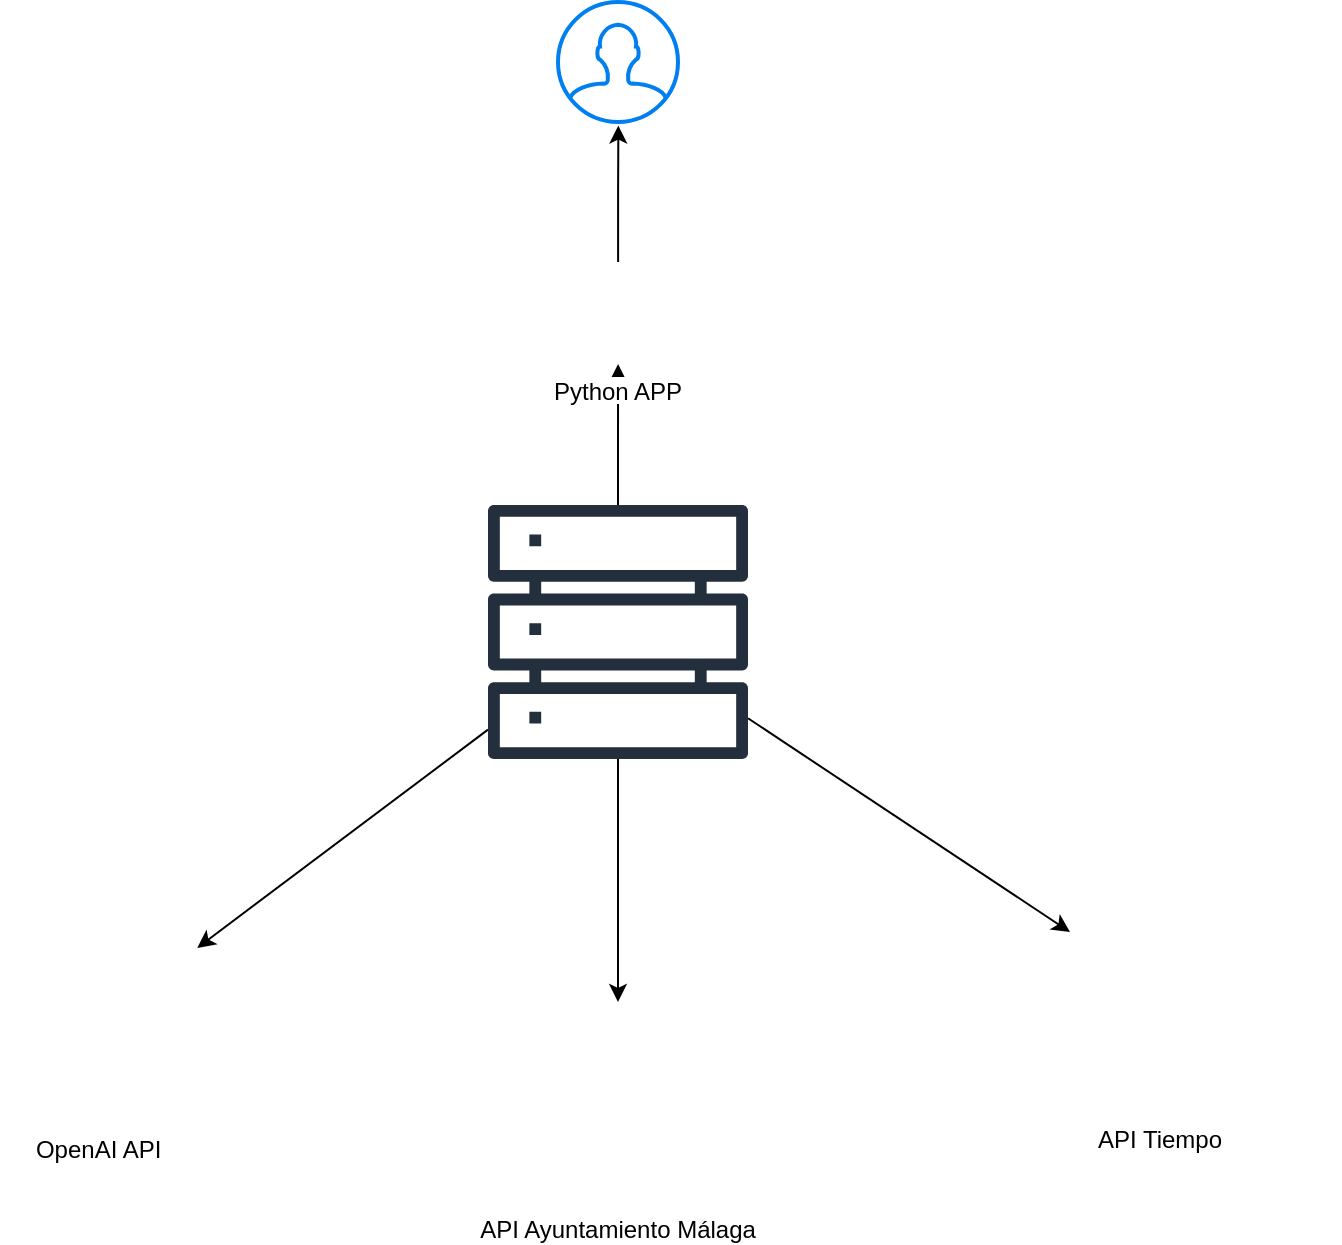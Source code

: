 <mxfile version="21.5.0" type="device">
  <diagram name="Page-1" id="9CDipmVWXQvNGp6dmoGI">
    <mxGraphModel dx="1050" dy="549" grid="1" gridSize="10" guides="1" tooltips="1" connect="1" arrows="1" fold="1" page="1" pageScale="1" pageWidth="1100" pageHeight="850" math="0" shadow="0">
      <root>
        <mxCell id="0" />
        <mxCell id="1" parent="0" />
        <mxCell id="0pjrHX4KvD53-mBiEttG-6" style="edgeStyle=orthogonalEdgeStyle;rounded=0;orthogonalLoop=1;jettySize=auto;html=1;" edge="1" parent="1" source="0pjrHX4KvD53-mBiEttG-1" target="0pjrHX4KvD53-mBiEttG-5">
          <mxGeometry relative="1" as="geometry" />
        </mxCell>
        <mxCell id="0pjrHX4KvD53-mBiEttG-9" style="rounded=0;orthogonalLoop=1;jettySize=auto;html=1;" edge="1" parent="1" source="0pjrHX4KvD53-mBiEttG-1" target="0pjrHX4KvD53-mBiEttG-4">
          <mxGeometry relative="1" as="geometry" />
        </mxCell>
        <mxCell id="0pjrHX4KvD53-mBiEttG-12" style="edgeStyle=orthogonalEdgeStyle;rounded=0;orthogonalLoop=1;jettySize=auto;html=1;entryX=0.5;entryY=0;entryDx=0;entryDy=0;" edge="1" parent="1" source="0pjrHX4KvD53-mBiEttG-1" target="0pjrHX4KvD53-mBiEttG-11">
          <mxGeometry relative="1" as="geometry" />
        </mxCell>
        <mxCell id="0pjrHX4KvD53-mBiEttG-14" style="rounded=0;orthogonalLoop=1;jettySize=auto;html=1;entryX=0.25;entryY=0;entryDx=0;entryDy=0;" edge="1" parent="1" source="0pjrHX4KvD53-mBiEttG-1" target="0pjrHX4KvD53-mBiEttG-13">
          <mxGeometry relative="1" as="geometry" />
        </mxCell>
        <mxCell id="0pjrHX4KvD53-mBiEttG-1" value="" style="sketch=0;outlineConnect=0;fontColor=#232F3E;gradientColor=none;fillColor=#232F3D;strokeColor=none;dashed=0;verticalLabelPosition=bottom;verticalAlign=top;align=center;html=1;fontSize=12;fontStyle=0;aspect=fixed;pointerEvents=1;shape=mxgraph.aws4.servers;" vertex="1" parent="1">
          <mxGeometry x="424" y="310" width="130" height="130" as="geometry" />
        </mxCell>
        <mxCell id="0pjrHX4KvD53-mBiEttG-2" value="" style="html=1;verticalLabelPosition=bottom;align=center;labelBackgroundColor=#ffffff;verticalAlign=top;strokeWidth=2;strokeColor=#0080F0;shadow=0;dashed=0;shape=mxgraph.ios7.icons.user;" vertex="1" parent="1">
          <mxGeometry x="459" y="60" width="60" height="60" as="geometry" />
        </mxCell>
        <mxCell id="0pjrHX4KvD53-mBiEttG-4" value="OpenAI API" style="shape=image;verticalLabelPosition=bottom;labelBackgroundColor=default;verticalAlign=top;aspect=fixed;imageAspect=0;image=https://seeklogo.com/images/O/open-ai-logo-8B9BFEDC26-seeklogo.com.png;" vertex="1" parent="1">
          <mxGeometry x="180" y="520" width="98.67" height="100" as="geometry" />
        </mxCell>
        <mxCell id="0pjrHX4KvD53-mBiEttG-8" style="edgeStyle=orthogonalEdgeStyle;rounded=0;orthogonalLoop=1;jettySize=auto;html=1;entryX=0.503;entryY=1.03;entryDx=0;entryDy=0;entryPerimeter=0;" edge="1" parent="1" source="0pjrHX4KvD53-mBiEttG-5" target="0pjrHX4KvD53-mBiEttG-2">
          <mxGeometry relative="1" as="geometry" />
        </mxCell>
        <mxCell id="0pjrHX4KvD53-mBiEttG-5" value="Python APP" style="shape=image;verticalLabelPosition=bottom;labelBackgroundColor=default;verticalAlign=top;aspect=fixed;imageAspect=0;image=https://upload.wikimedia.org/wikipedia/commons/thumb/c/c3/Python-logo-notext.svg/1869px-Python-logo-notext.svg.png;" vertex="1" parent="1">
          <mxGeometry x="465.75" y="190" width="46.5" height="50.96" as="geometry" />
        </mxCell>
        <mxCell id="0pjrHX4KvD53-mBiEttG-11" value="API Ayuntamiento Málaga" style="shape=image;verticalLabelPosition=bottom;labelBackgroundColor=default;verticalAlign=top;aspect=fixed;imageAspect=0;image=https://www.imesapi.es/wp-content/uploads/2016/01/logo_aytomalaga.jpg;" vertex="1" parent="1">
          <mxGeometry x="439" y="560" width="100" height="100" as="geometry" />
        </mxCell>
        <mxCell id="0pjrHX4KvD53-mBiEttG-13" value="API Tiempo" style="shape=image;verticalLabelPosition=bottom;labelBackgroundColor=default;verticalAlign=top;aspect=fixed;imageAspect=0;image=https://www.vectorlogo.zone/logos/rapidapi/rapidapi-ar21.png;" vertex="1" parent="1">
          <mxGeometry x="670" y="525" width="180" height="90" as="geometry" />
        </mxCell>
      </root>
    </mxGraphModel>
  </diagram>
</mxfile>
